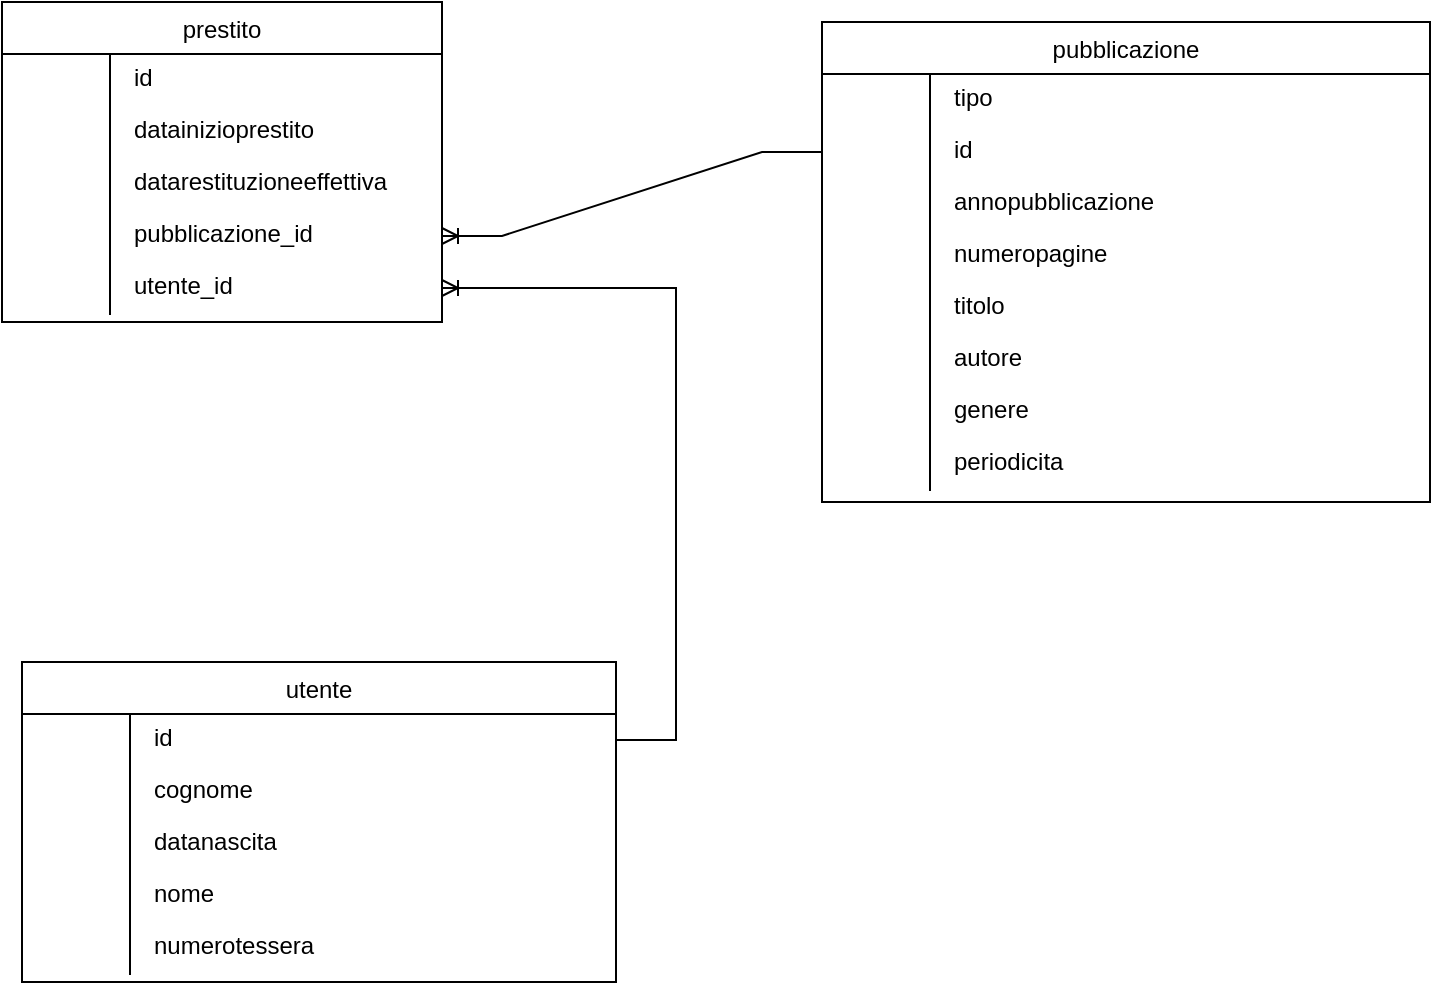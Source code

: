 <mxfile version="21.2.8" type="device">
  <diagram name="Page-1" id="xG5CPw_8vv5TwwPeFuAY">
    <mxGraphModel dx="1418" dy="820" grid="1" gridSize="10" guides="1" tooltips="1" connect="1" arrows="1" fold="1" page="1" pageScale="1" pageWidth="827" pageHeight="1169" math="0" shadow="0">
      <root>
        <mxCell id="0" />
        <mxCell id="1" parent="0" />
        <mxCell id="cgzdnqXMMZ04F2Zznxwz-64" value="prestito" style="swimlane;fontStyle=0;childLayout=stackLayout;horizontal=1;startSize=26;fillColor=default;horizontalStack=0;resizeParent=1;resizeLast=0;collapsible=1;marginBottom=0;swimlaneFillColor=default;align=center;" vertex="1" parent="1">
          <mxGeometry x="40" y="40" width="220" height="160" as="geometry" />
        </mxCell>
        <mxCell id="cgzdnqXMMZ04F2Zznxwz-65" value="id" style="shape=partialRectangle;top=0;left=0;right=0;bottom=0;align=left;verticalAlign=top;spacingTop=-2;fillColor=none;spacingLeft=64;spacingRight=4;overflow=hidden;rotatable=0;points=[[0,0.5],[1,0.5]];portConstraint=eastwest;dropTarget=0;" vertex="1" parent="cgzdnqXMMZ04F2Zznxwz-64">
          <mxGeometry y="26" width="220" height="26" as="geometry" />
        </mxCell>
        <mxCell id="cgzdnqXMMZ04F2Zznxwz-66" value="" style="shape=partialRectangle;top=0;left=0;bottom=0;fillColor=none;align=left;verticalAlign=middle;spacingLeft=4;spacingRight=4;overflow=hidden;rotatable=180;points=[];portConstraint=eastwest;part=1;" vertex="1" connectable="0" parent="cgzdnqXMMZ04F2Zznxwz-65">
          <mxGeometry width="54" height="26" as="geometry" />
        </mxCell>
        <mxCell id="cgzdnqXMMZ04F2Zznxwz-67" value="datainizioprestito" style="shape=partialRectangle;top=0;left=0;right=0;bottom=0;align=left;verticalAlign=top;spacingTop=-2;fillColor=none;spacingLeft=64;spacingRight=4;overflow=hidden;rotatable=0;points=[[0,0.5],[1,0.5]];portConstraint=eastwest;dropTarget=0;" vertex="1" parent="cgzdnqXMMZ04F2Zznxwz-64">
          <mxGeometry y="52" width="220" height="26" as="geometry" />
        </mxCell>
        <mxCell id="cgzdnqXMMZ04F2Zznxwz-68" value="" style="shape=partialRectangle;top=0;left=0;bottom=0;fillColor=none;align=left;verticalAlign=middle;spacingLeft=4;spacingRight=4;overflow=hidden;rotatable=180;points=[];portConstraint=eastwest;part=1;" vertex="1" connectable="0" parent="cgzdnqXMMZ04F2Zznxwz-67">
          <mxGeometry width="54" height="26" as="geometry" />
        </mxCell>
        <mxCell id="cgzdnqXMMZ04F2Zznxwz-69" value="datarestituzioneeffettiva" style="shape=partialRectangle;top=0;left=0;right=0;bottom=0;align=left;verticalAlign=top;spacingTop=-2;fillColor=none;spacingLeft=64;spacingRight=4;overflow=hidden;rotatable=0;points=[[0,0.5],[1,0.5]];portConstraint=eastwest;dropTarget=0;" vertex="1" parent="cgzdnqXMMZ04F2Zznxwz-64">
          <mxGeometry y="78" width="220" height="26" as="geometry" />
        </mxCell>
        <mxCell id="cgzdnqXMMZ04F2Zznxwz-70" value="" style="shape=partialRectangle;top=0;left=0;bottom=0;fillColor=none;align=left;verticalAlign=middle;spacingLeft=4;spacingRight=4;overflow=hidden;rotatable=180;points=[];portConstraint=eastwest;part=1;" vertex="1" connectable="0" parent="cgzdnqXMMZ04F2Zznxwz-69">
          <mxGeometry width="54" height="26" as="geometry" />
        </mxCell>
        <mxCell id="cgzdnqXMMZ04F2Zznxwz-71" value="pubblicazione_id" style="shape=partialRectangle;top=0;left=0;right=0;bottom=0;align=left;verticalAlign=top;spacingTop=-2;fillColor=none;spacingLeft=64;spacingRight=4;overflow=hidden;rotatable=0;points=[[0,0.5],[1,0.5]];portConstraint=eastwest;dropTarget=0;" vertex="1" parent="cgzdnqXMMZ04F2Zznxwz-64">
          <mxGeometry y="104" width="220" height="26" as="geometry" />
        </mxCell>
        <mxCell id="cgzdnqXMMZ04F2Zznxwz-72" value="" style="shape=partialRectangle;top=0;left=0;bottom=0;fillColor=none;align=left;verticalAlign=middle;spacingLeft=4;spacingRight=4;overflow=hidden;rotatable=180;points=[];portConstraint=eastwest;part=1;" vertex="1" connectable="0" parent="cgzdnqXMMZ04F2Zznxwz-71">
          <mxGeometry width="54" height="26" as="geometry" />
        </mxCell>
        <mxCell id="cgzdnqXMMZ04F2Zznxwz-73" value="utente_id" style="shape=partialRectangle;top=0;left=0;right=0;bottom=0;align=left;verticalAlign=top;spacingTop=-2;fillColor=none;spacingLeft=64;spacingRight=4;overflow=hidden;rotatable=0;points=[[0,0.5],[1,0.5]];portConstraint=eastwest;dropTarget=0;" vertex="1" parent="cgzdnqXMMZ04F2Zznxwz-64">
          <mxGeometry y="130" width="220" height="26" as="geometry" />
        </mxCell>
        <mxCell id="cgzdnqXMMZ04F2Zznxwz-74" value="" style="shape=partialRectangle;top=0;left=0;bottom=0;fillColor=none;align=left;verticalAlign=middle;spacingLeft=4;spacingRight=4;overflow=hidden;rotatable=180;points=[];portConstraint=eastwest;part=1;" vertex="1" connectable="0" parent="cgzdnqXMMZ04F2Zznxwz-73">
          <mxGeometry width="54" height="26" as="geometry" />
        </mxCell>
        <mxCell id="cgzdnqXMMZ04F2Zznxwz-77" value="pubblicazione" style="swimlane;fontStyle=0;childLayout=stackLayout;horizontal=1;startSize=26;fillColor=default;horizontalStack=0;resizeParent=1;resizeLast=0;collapsible=1;marginBottom=0;swimlaneFillColor=default;align=center;" vertex="1" parent="1">
          <mxGeometry x="450" y="50" width="304" height="240" as="geometry" />
        </mxCell>
        <mxCell id="cgzdnqXMMZ04F2Zznxwz-78" value="tipo" style="shape=partialRectangle;top=0;left=0;right=0;bottom=0;align=left;verticalAlign=top;spacingTop=-2;fillColor=none;spacingLeft=64;spacingRight=4;overflow=hidden;rotatable=0;points=[[0,0.5],[1,0.5]];portConstraint=eastwest;dropTarget=0;" vertex="1" parent="cgzdnqXMMZ04F2Zznxwz-77">
          <mxGeometry y="26" width="304" height="26" as="geometry" />
        </mxCell>
        <mxCell id="cgzdnqXMMZ04F2Zznxwz-79" value="" style="shape=partialRectangle;top=0;left=0;bottom=0;fillColor=none;align=left;verticalAlign=middle;spacingLeft=4;spacingRight=4;overflow=hidden;rotatable=180;points=[];portConstraint=eastwest;part=1;" vertex="1" connectable="0" parent="cgzdnqXMMZ04F2Zznxwz-78">
          <mxGeometry width="54" height="26" as="geometry" />
        </mxCell>
        <mxCell id="cgzdnqXMMZ04F2Zznxwz-80" value="id" style="shape=partialRectangle;top=0;left=0;right=0;bottom=0;align=left;verticalAlign=top;spacingTop=-2;fillColor=none;spacingLeft=64;spacingRight=4;overflow=hidden;rotatable=0;points=[[0,0.5],[1,0.5]];portConstraint=eastwest;dropTarget=0;" vertex="1" parent="cgzdnqXMMZ04F2Zznxwz-77">
          <mxGeometry y="52" width="304" height="26" as="geometry" />
        </mxCell>
        <mxCell id="cgzdnqXMMZ04F2Zznxwz-81" value="" style="shape=partialRectangle;top=0;left=0;bottom=0;fillColor=none;align=left;verticalAlign=middle;spacingLeft=4;spacingRight=4;overflow=hidden;rotatable=180;points=[];portConstraint=eastwest;part=1;" vertex="1" connectable="0" parent="cgzdnqXMMZ04F2Zznxwz-80">
          <mxGeometry width="54" height="26" as="geometry" />
        </mxCell>
        <mxCell id="cgzdnqXMMZ04F2Zznxwz-82" value="annopubblicazione" style="shape=partialRectangle;top=0;left=0;right=0;bottom=0;align=left;verticalAlign=top;spacingTop=-2;fillColor=none;spacingLeft=64;spacingRight=4;overflow=hidden;rotatable=0;points=[[0,0.5],[1,0.5]];portConstraint=eastwest;dropTarget=0;" vertex="1" parent="cgzdnqXMMZ04F2Zznxwz-77">
          <mxGeometry y="78" width="304" height="26" as="geometry" />
        </mxCell>
        <mxCell id="cgzdnqXMMZ04F2Zznxwz-83" value="" style="shape=partialRectangle;top=0;left=0;bottom=0;fillColor=none;align=left;verticalAlign=middle;spacingLeft=4;spacingRight=4;overflow=hidden;rotatable=180;points=[];portConstraint=eastwest;part=1;" vertex="1" connectable="0" parent="cgzdnqXMMZ04F2Zznxwz-82">
          <mxGeometry width="54" height="26" as="geometry" />
        </mxCell>
        <mxCell id="cgzdnqXMMZ04F2Zznxwz-84" value="numeropagine" style="shape=partialRectangle;top=0;left=0;right=0;bottom=0;align=left;verticalAlign=top;spacingTop=-2;fillColor=none;spacingLeft=64;spacingRight=4;overflow=hidden;rotatable=0;points=[[0,0.5],[1,0.5]];portConstraint=eastwest;dropTarget=0;" vertex="1" parent="cgzdnqXMMZ04F2Zznxwz-77">
          <mxGeometry y="104" width="304" height="26" as="geometry" />
        </mxCell>
        <mxCell id="cgzdnqXMMZ04F2Zznxwz-85" value="" style="shape=partialRectangle;top=0;left=0;bottom=0;fillColor=none;align=left;verticalAlign=middle;spacingLeft=4;spacingRight=4;overflow=hidden;rotatable=180;points=[];portConstraint=eastwest;part=1;" vertex="1" connectable="0" parent="cgzdnqXMMZ04F2Zznxwz-84">
          <mxGeometry width="54" height="26" as="geometry" />
        </mxCell>
        <mxCell id="cgzdnqXMMZ04F2Zznxwz-86" value="titolo" style="shape=partialRectangle;top=0;left=0;right=0;bottom=0;align=left;verticalAlign=top;spacingTop=-2;fillColor=none;spacingLeft=64;spacingRight=4;overflow=hidden;rotatable=0;points=[[0,0.5],[1,0.5]];portConstraint=eastwest;dropTarget=0;" vertex="1" parent="cgzdnqXMMZ04F2Zznxwz-77">
          <mxGeometry y="130" width="304" height="26" as="geometry" />
        </mxCell>
        <mxCell id="cgzdnqXMMZ04F2Zznxwz-87" value="" style="shape=partialRectangle;top=0;left=0;bottom=0;fillColor=none;align=left;verticalAlign=middle;spacingLeft=4;spacingRight=4;overflow=hidden;rotatable=180;points=[];portConstraint=eastwest;part=1;" vertex="1" connectable="0" parent="cgzdnqXMMZ04F2Zznxwz-86">
          <mxGeometry width="54" height="26" as="geometry" />
        </mxCell>
        <mxCell id="cgzdnqXMMZ04F2Zznxwz-88" value="autore" style="shape=partialRectangle;top=0;left=0;right=0;bottom=0;align=left;verticalAlign=top;spacingTop=-2;fillColor=none;spacingLeft=64;spacingRight=4;overflow=hidden;rotatable=0;points=[[0,0.5],[1,0.5]];portConstraint=eastwest;dropTarget=0;" vertex="1" parent="cgzdnqXMMZ04F2Zznxwz-77">
          <mxGeometry y="156" width="304" height="26" as="geometry" />
        </mxCell>
        <mxCell id="cgzdnqXMMZ04F2Zznxwz-89" value="" style="shape=partialRectangle;top=0;left=0;bottom=0;fillColor=none;align=left;verticalAlign=middle;spacingLeft=4;spacingRight=4;overflow=hidden;rotatable=180;points=[];portConstraint=eastwest;part=1;" vertex="1" connectable="0" parent="cgzdnqXMMZ04F2Zznxwz-88">
          <mxGeometry width="54" height="26" as="geometry" />
        </mxCell>
        <mxCell id="cgzdnqXMMZ04F2Zznxwz-90" value="genere" style="shape=partialRectangle;top=0;left=0;right=0;bottom=0;align=left;verticalAlign=top;spacingTop=-2;fillColor=none;spacingLeft=64;spacingRight=4;overflow=hidden;rotatable=0;points=[[0,0.5],[1,0.5]];portConstraint=eastwest;dropTarget=0;" vertex="1" parent="cgzdnqXMMZ04F2Zznxwz-77">
          <mxGeometry y="182" width="304" height="26" as="geometry" />
        </mxCell>
        <mxCell id="cgzdnqXMMZ04F2Zznxwz-91" value="" style="shape=partialRectangle;top=0;left=0;bottom=0;fillColor=none;align=left;verticalAlign=middle;spacingLeft=4;spacingRight=4;overflow=hidden;rotatable=180;points=[];portConstraint=eastwest;part=1;" vertex="1" connectable="0" parent="cgzdnqXMMZ04F2Zznxwz-90">
          <mxGeometry width="54" height="26" as="geometry" />
        </mxCell>
        <mxCell id="cgzdnqXMMZ04F2Zznxwz-92" value="periodicita" style="shape=partialRectangle;top=0;left=0;right=0;bottom=0;align=left;verticalAlign=top;spacingTop=-2;fillColor=none;spacingLeft=64;spacingRight=4;overflow=hidden;rotatable=0;points=[[0,0.5],[1,0.5]];portConstraint=eastwest;dropTarget=0;" vertex="1" parent="cgzdnqXMMZ04F2Zznxwz-77">
          <mxGeometry y="208" width="304" height="26" as="geometry" />
        </mxCell>
        <mxCell id="cgzdnqXMMZ04F2Zznxwz-93" value="" style="shape=partialRectangle;top=0;left=0;bottom=0;fillColor=none;align=left;verticalAlign=middle;spacingLeft=4;spacingRight=4;overflow=hidden;rotatable=180;points=[];portConstraint=eastwest;part=1;" vertex="1" connectable="0" parent="cgzdnqXMMZ04F2Zznxwz-92">
          <mxGeometry width="54" height="26" as="geometry" />
        </mxCell>
        <mxCell id="cgzdnqXMMZ04F2Zznxwz-96" value="utente" style="swimlane;fontStyle=0;childLayout=stackLayout;horizontal=1;startSize=26;fillColor=default;horizontalStack=0;resizeParent=1;resizeLast=0;collapsible=1;marginBottom=0;swimlaneFillColor=default;align=center;" vertex="1" parent="1">
          <mxGeometry x="50" y="370" width="297" height="160" as="geometry" />
        </mxCell>
        <mxCell id="cgzdnqXMMZ04F2Zznxwz-97" value="id" style="shape=partialRectangle;top=0;left=0;right=0;bottom=0;align=left;verticalAlign=top;spacingTop=-2;fillColor=none;spacingLeft=64;spacingRight=4;overflow=hidden;rotatable=0;points=[[0,0.5],[1,0.5]];portConstraint=eastwest;dropTarget=0;" vertex="1" parent="cgzdnqXMMZ04F2Zznxwz-96">
          <mxGeometry y="26" width="297" height="26" as="geometry" />
        </mxCell>
        <mxCell id="cgzdnqXMMZ04F2Zznxwz-98" value="" style="shape=partialRectangle;top=0;left=0;bottom=0;fillColor=none;align=left;verticalAlign=middle;spacingLeft=4;spacingRight=4;overflow=hidden;rotatable=180;points=[];portConstraint=eastwest;part=1;" vertex="1" connectable="0" parent="cgzdnqXMMZ04F2Zznxwz-97">
          <mxGeometry width="54" height="26" as="geometry" />
        </mxCell>
        <mxCell id="cgzdnqXMMZ04F2Zznxwz-99" value="cognome" style="shape=partialRectangle;top=0;left=0;right=0;bottom=0;align=left;verticalAlign=top;spacingTop=-2;fillColor=none;spacingLeft=64;spacingRight=4;overflow=hidden;rotatable=0;points=[[0,0.5],[1,0.5]];portConstraint=eastwest;dropTarget=0;" vertex="1" parent="cgzdnqXMMZ04F2Zznxwz-96">
          <mxGeometry y="52" width="297" height="26" as="geometry" />
        </mxCell>
        <mxCell id="cgzdnqXMMZ04F2Zznxwz-100" value="" style="shape=partialRectangle;top=0;left=0;bottom=0;fillColor=none;align=left;verticalAlign=middle;spacingLeft=4;spacingRight=4;overflow=hidden;rotatable=180;points=[];portConstraint=eastwest;part=1;" vertex="1" connectable="0" parent="cgzdnqXMMZ04F2Zznxwz-99">
          <mxGeometry width="54" height="26" as="geometry" />
        </mxCell>
        <mxCell id="cgzdnqXMMZ04F2Zznxwz-101" value="datanascita" style="shape=partialRectangle;top=0;left=0;right=0;bottom=0;align=left;verticalAlign=top;spacingTop=-2;fillColor=none;spacingLeft=64;spacingRight=4;overflow=hidden;rotatable=0;points=[[0,0.5],[1,0.5]];portConstraint=eastwest;dropTarget=0;" vertex="1" parent="cgzdnqXMMZ04F2Zznxwz-96">
          <mxGeometry y="78" width="297" height="26" as="geometry" />
        </mxCell>
        <mxCell id="cgzdnqXMMZ04F2Zznxwz-102" value="" style="shape=partialRectangle;top=0;left=0;bottom=0;fillColor=none;align=left;verticalAlign=middle;spacingLeft=4;spacingRight=4;overflow=hidden;rotatable=180;points=[];portConstraint=eastwest;part=1;" vertex="1" connectable="0" parent="cgzdnqXMMZ04F2Zznxwz-101">
          <mxGeometry width="54" height="26" as="geometry" />
        </mxCell>
        <mxCell id="cgzdnqXMMZ04F2Zznxwz-103" value="nome" style="shape=partialRectangle;top=0;left=0;right=0;bottom=0;align=left;verticalAlign=top;spacingTop=-2;fillColor=none;spacingLeft=64;spacingRight=4;overflow=hidden;rotatable=0;points=[[0,0.5],[1,0.5]];portConstraint=eastwest;dropTarget=0;" vertex="1" parent="cgzdnqXMMZ04F2Zznxwz-96">
          <mxGeometry y="104" width="297" height="26" as="geometry" />
        </mxCell>
        <mxCell id="cgzdnqXMMZ04F2Zznxwz-104" value="" style="shape=partialRectangle;top=0;left=0;bottom=0;fillColor=none;align=left;verticalAlign=middle;spacingLeft=4;spacingRight=4;overflow=hidden;rotatable=180;points=[];portConstraint=eastwest;part=1;" vertex="1" connectable="0" parent="cgzdnqXMMZ04F2Zznxwz-103">
          <mxGeometry width="54" height="26" as="geometry" />
        </mxCell>
        <mxCell id="cgzdnqXMMZ04F2Zznxwz-105" value="numerotessera" style="shape=partialRectangle;top=0;left=0;right=0;bottom=0;align=left;verticalAlign=top;spacingTop=-2;fillColor=none;spacingLeft=64;spacingRight=4;overflow=hidden;rotatable=0;points=[[0,0.5],[1,0.5]];portConstraint=eastwest;dropTarget=0;" vertex="1" parent="cgzdnqXMMZ04F2Zznxwz-96">
          <mxGeometry y="130" width="297" height="26" as="geometry" />
        </mxCell>
        <mxCell id="cgzdnqXMMZ04F2Zznxwz-106" value="" style="shape=partialRectangle;top=0;left=0;bottom=0;fillColor=none;align=left;verticalAlign=middle;spacingLeft=4;spacingRight=4;overflow=hidden;rotatable=180;points=[];portConstraint=eastwest;part=1;" vertex="1" connectable="0" parent="cgzdnqXMMZ04F2Zznxwz-105">
          <mxGeometry width="54" height="26" as="geometry" />
        </mxCell>
        <mxCell id="cgzdnqXMMZ04F2Zznxwz-113" value="" style="edgeStyle=entityRelationEdgeStyle;fontSize=12;html=1;endArrow=ERoneToMany;rounded=0;entryX=1;entryY=0.5;entryDx=0;entryDy=0;" edge="1" parent="1" source="cgzdnqXMMZ04F2Zznxwz-97" target="cgzdnqXMMZ04F2Zznxwz-73">
          <mxGeometry width="100" height="100" relative="1" as="geometry">
            <mxPoint x="360" y="470" as="sourcePoint" />
            <mxPoint x="460" y="370" as="targetPoint" />
          </mxGeometry>
        </mxCell>
        <mxCell id="cgzdnqXMMZ04F2Zznxwz-115" value="" style="edgeStyle=entityRelationEdgeStyle;fontSize=12;html=1;endArrow=ERoneToMany;rounded=0;entryX=1;entryY=0.5;entryDx=0;entryDy=0;" edge="1" parent="1" source="cgzdnqXMMZ04F2Zznxwz-80" target="cgzdnqXMMZ04F2Zznxwz-71">
          <mxGeometry width="100" height="100" relative="1" as="geometry">
            <mxPoint x="510" y="570" as="sourcePoint" />
            <mxPoint x="610" y="470" as="targetPoint" />
          </mxGeometry>
        </mxCell>
      </root>
    </mxGraphModel>
  </diagram>
</mxfile>
